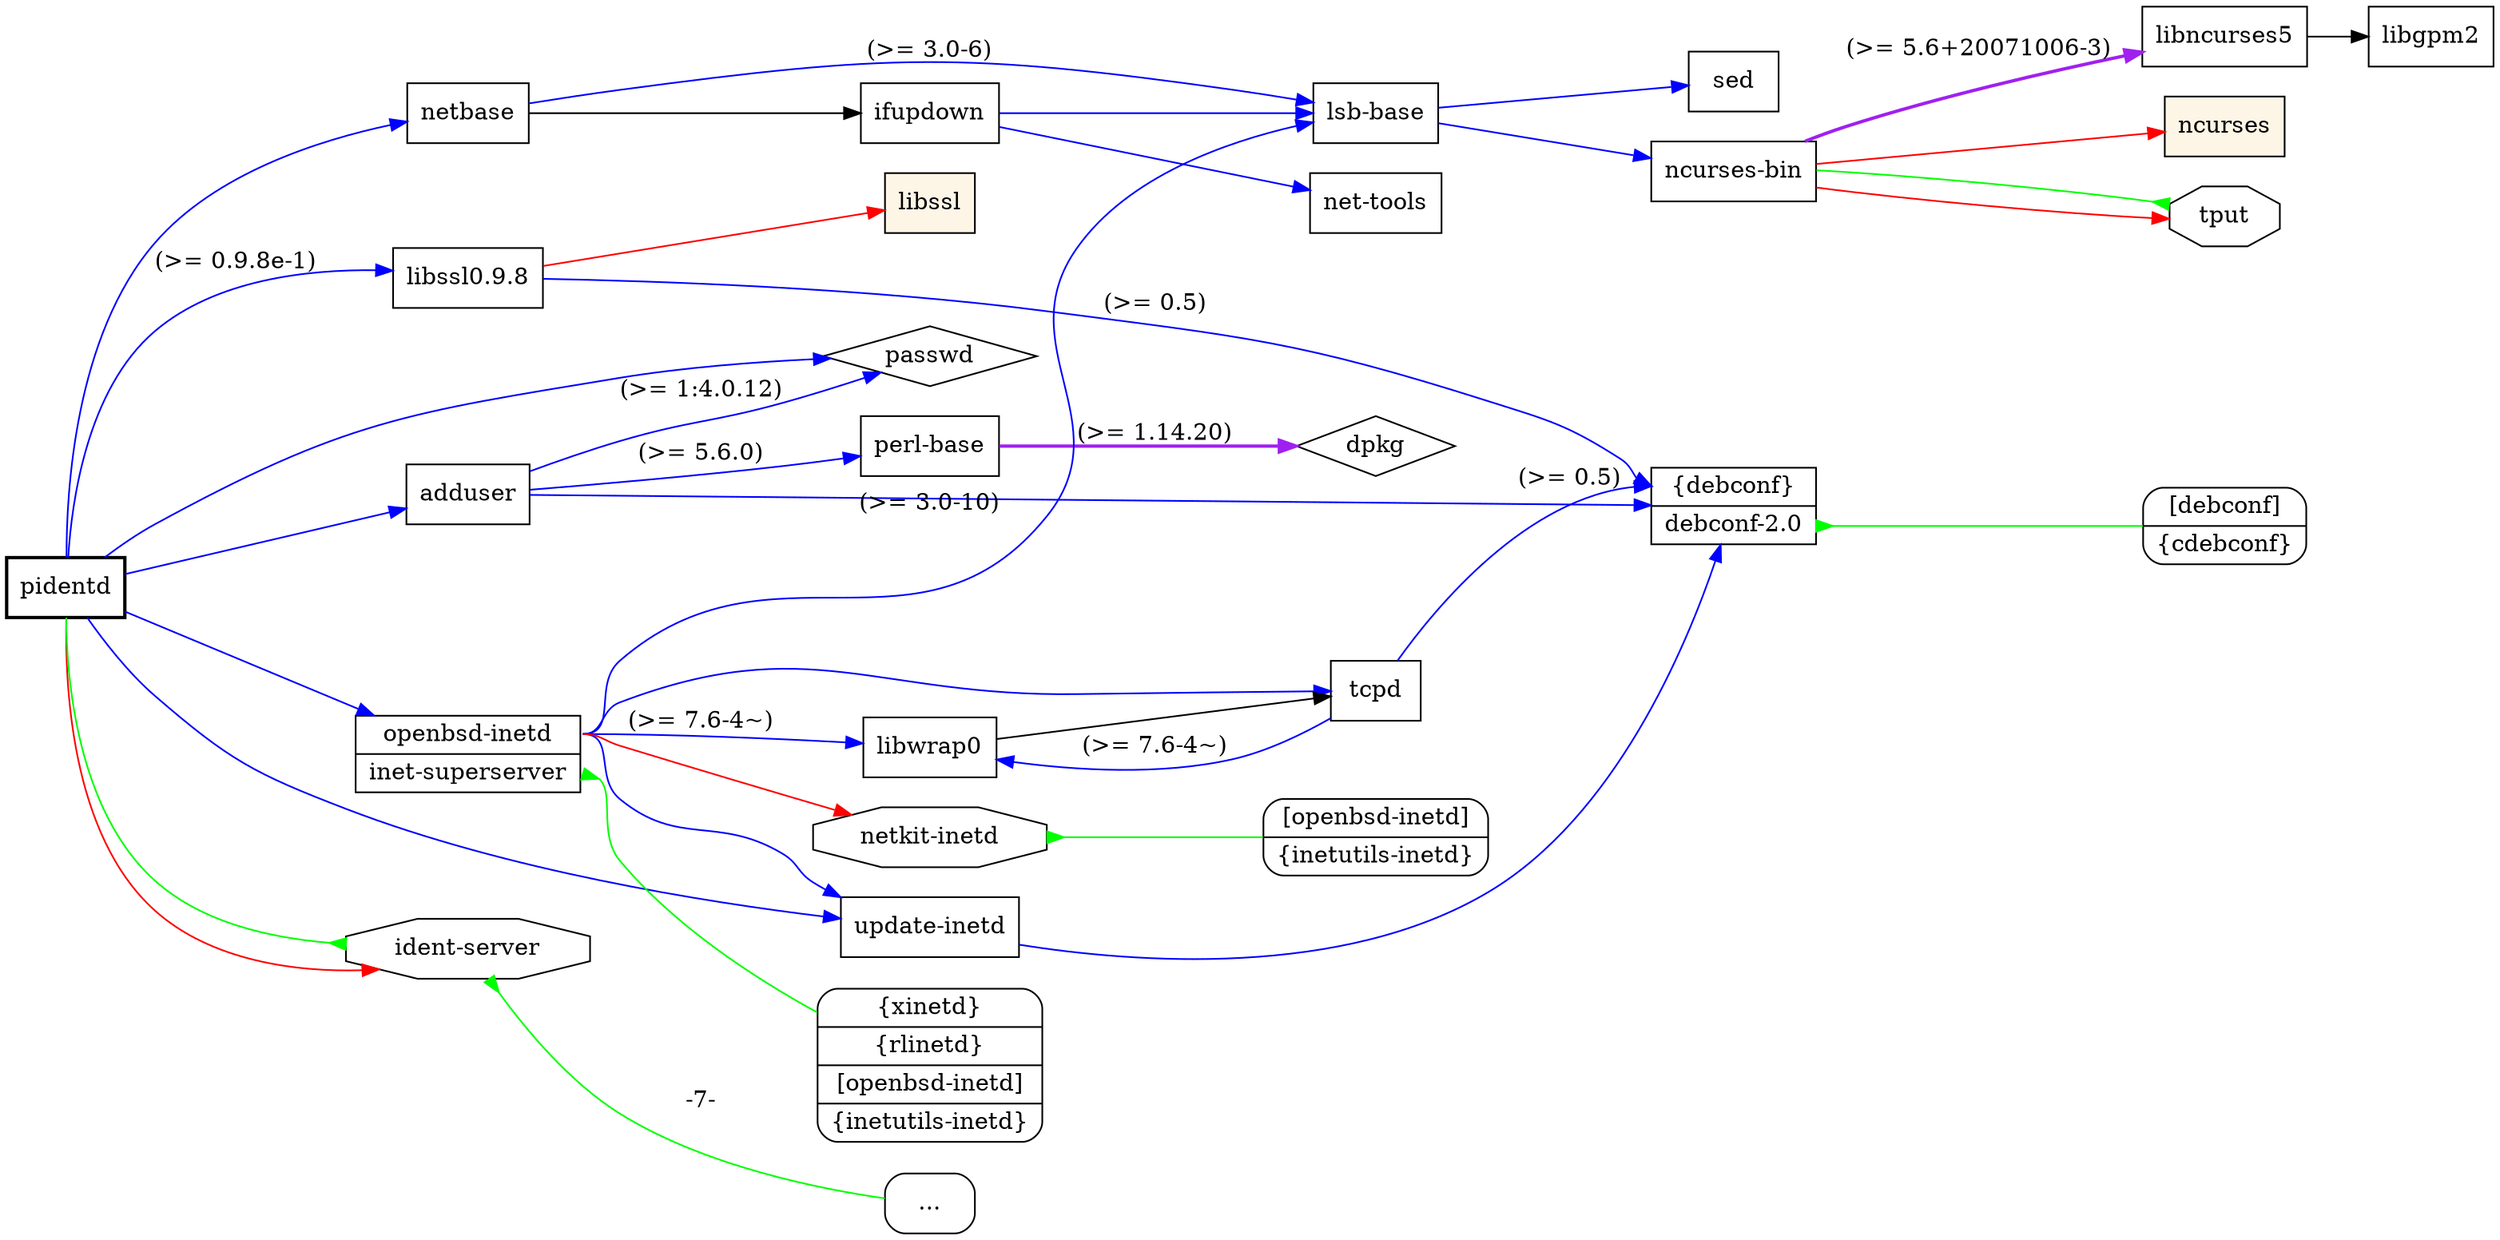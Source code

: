 digraph "pidentd" {
	rankdir=LR;
	node [shape=box];
	"pidentd" -> "libssl0.9.8" [color=blue,label="(>= 0.9.8e-1)"];
	"libssl0.9.8" -> "alt1":"debconf" [color=blue,label="(>= 0.5)"];
	"alt1":"debconf-2.0" -> virt1 [dir=back,arrowtail=inv,color=green];
	"libssl0.9.8" -> "libssl" [color=red];
	"pidentd" -> "netbase" [color=blue];
	"netbase" -> "lsb-base" [color=blue,label="(>= 3.0-6)"];
	"lsb-base" -> "sed" [color=blue];
	"lsb-base" -> "ncurses-bin" [color=blue];
	"ncurses-bin" -> "libncurses5" [color=purple,style=bold,label="(>= 5.6+20071006-3)"];
	"libncurses5" -> "libgpm2";
	"ncurses-bin" -> "ncurses" [color=red];
	"ncurses-bin" -> "tput" [color=red];
	"netbase" -> "ifupdown";
	"ifupdown" -> "net-tools" [color=blue];
	"ifupdown" -> "lsb-base" [color=blue];
	"pidentd" -> "adduser" [color=blue];
	"adduser" -> "perl-base" [color=blue,label="(>= 5.6.0)"];
	"perl-base" -> "dpkg" [color=purple,style=bold,label="(>= 1.14.20)"];
	"adduser" -> "passwd" [color=blue,label="(>= 1:4.0.12)"];
	"adduser" -> "alt1" [color=blue];
	"pidentd" -> "passwd" [color=blue];
	"pidentd" -> "update-inetd" [color=blue];
	"update-inetd" -> "alt1" [color=blue];
	"pidentd" -> "alt2" [color=blue];
	"alt2":"openbsd-inetd" -> "libwrap0" [color=blue,label="(>= 7.6-4~)"];
	"libwrap0" -> "tcpd";
	"tcpd" -> "libwrap0" [color=blue,label="(>= 7.6-4~)"];
	"tcpd" -> "alt1":"debconf" [color=blue,label="(>= 0.5)"];
	"alt2":"openbsd-inetd" -> "lsb-base" [color=blue,label="(>= 3.0-10)"];
	"alt2":"openbsd-inetd" -> "update-inetd" [color=blue];
	"alt2":"openbsd-inetd" -> "tcpd" [color=blue];
	"alt2":"openbsd-inetd" -> "netkit-inetd" [color=red];
	"alt2":"inet-superserver" -> virt2 [dir=back,arrowtail=inv,color=green];
	"pidentd" -> "ident-server" [color=red];
	"pidentd" -> "ident-server" [arrowhead=inv,color=green];
	"ident-server" -> "Pr_ident-server" [label="-7-",dir=back,arrowtail=inv,color=green];
	"Pr_ident-server" [label="...",style=rounded];
	"ident-server" [shape=octagon];
	"pidentd" [style="setlinewidth(2)"]
	"libssl" [style=filled,fillcolor=oldlace];
	"ncurses" [style=filled,fillcolor=oldlace];
	"netkit-inetd" -> virt3 [dir=back,arrowtail=inv,color=green];
	"netkit-inetd" [shape=octagon];
	"tput" -> "ncurses-bin" [dir=back,arrowtail=inv,color=green];
	"tput" [shape=octagon];
	alt1 [
		shape = "record"
		label = "<debconf> \{debconf\} | <debconf-2.0> debconf-2.0"
	]
	alt2 [
		shape = "record"
		label = "<openbsd-inetd> openbsd-inetd | <inet-superserver> inet-superserver"
	]
	virt1 [
		shape = "record"
		style = "rounded"
		label = "<debconf> [debconf] | <cdebconf> \{cdebconf\}"
	]
	virt2 [
		shape = "record"
		style = "rounded"
		label = "<xinetd> \{xinetd\} | <rlinetd> \{rlinetd\} | <openbsd-inetd> [openbsd-inetd] | <inetutils-inetd> \{inetutils-inetd\}"
	]
	virt3 [
		shape = "record"
		style = "rounded"
		label = "<openbsd-inetd> [openbsd-inetd] | <inetutils-inetd> \{inetutils-inetd\}"
	]
	"dpkg" [shape=diamond];
	"passwd" [shape=diamond];
}
// Excluded dependencies:
// libc6 zlib1g
